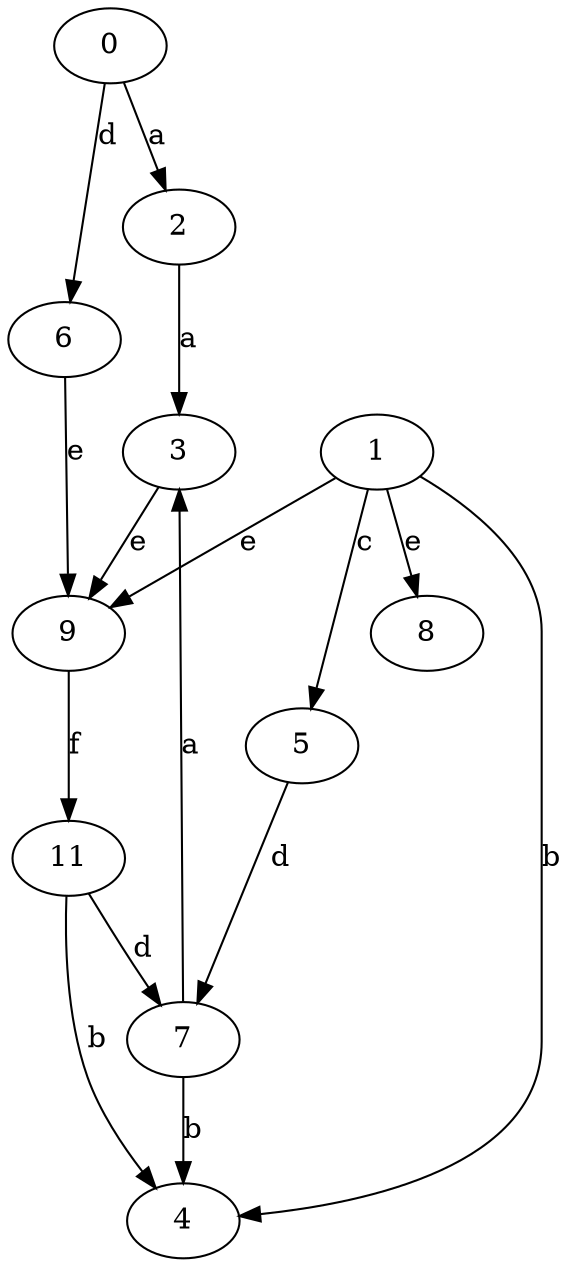 strict digraph  {
2;
3;
4;
5;
6;
7;
0;
8;
9;
1;
11;
2 -> 3  [label=a];
3 -> 9  [label=e];
5 -> 7  [label=d];
6 -> 9  [label=e];
7 -> 3  [label=a];
7 -> 4  [label=b];
0 -> 2  [label=a];
0 -> 6  [label=d];
9 -> 11  [label=f];
1 -> 4  [label=b];
1 -> 5  [label=c];
1 -> 8  [label=e];
1 -> 9  [label=e];
11 -> 4  [label=b];
11 -> 7  [label=d];
}
